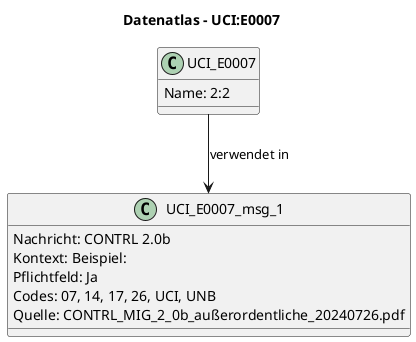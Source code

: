 @startuml
title Datenatlas – UCI:E0007
class UCI_E0007 {
  Name: 2:2
}
class UCI_E0007_msg_1 {
  Nachricht: CONTRL 2.0b
  Kontext: Beispiel:
  Pflichtfeld: Ja
  Codes: 07, 14, 17, 26, UCI, UNB
  Quelle: CONTRL_MIG_2_0b_außerordentliche_20240726.pdf
}
UCI_E0007 --> UCI_E0007_msg_1 : verwendet in
@enduml